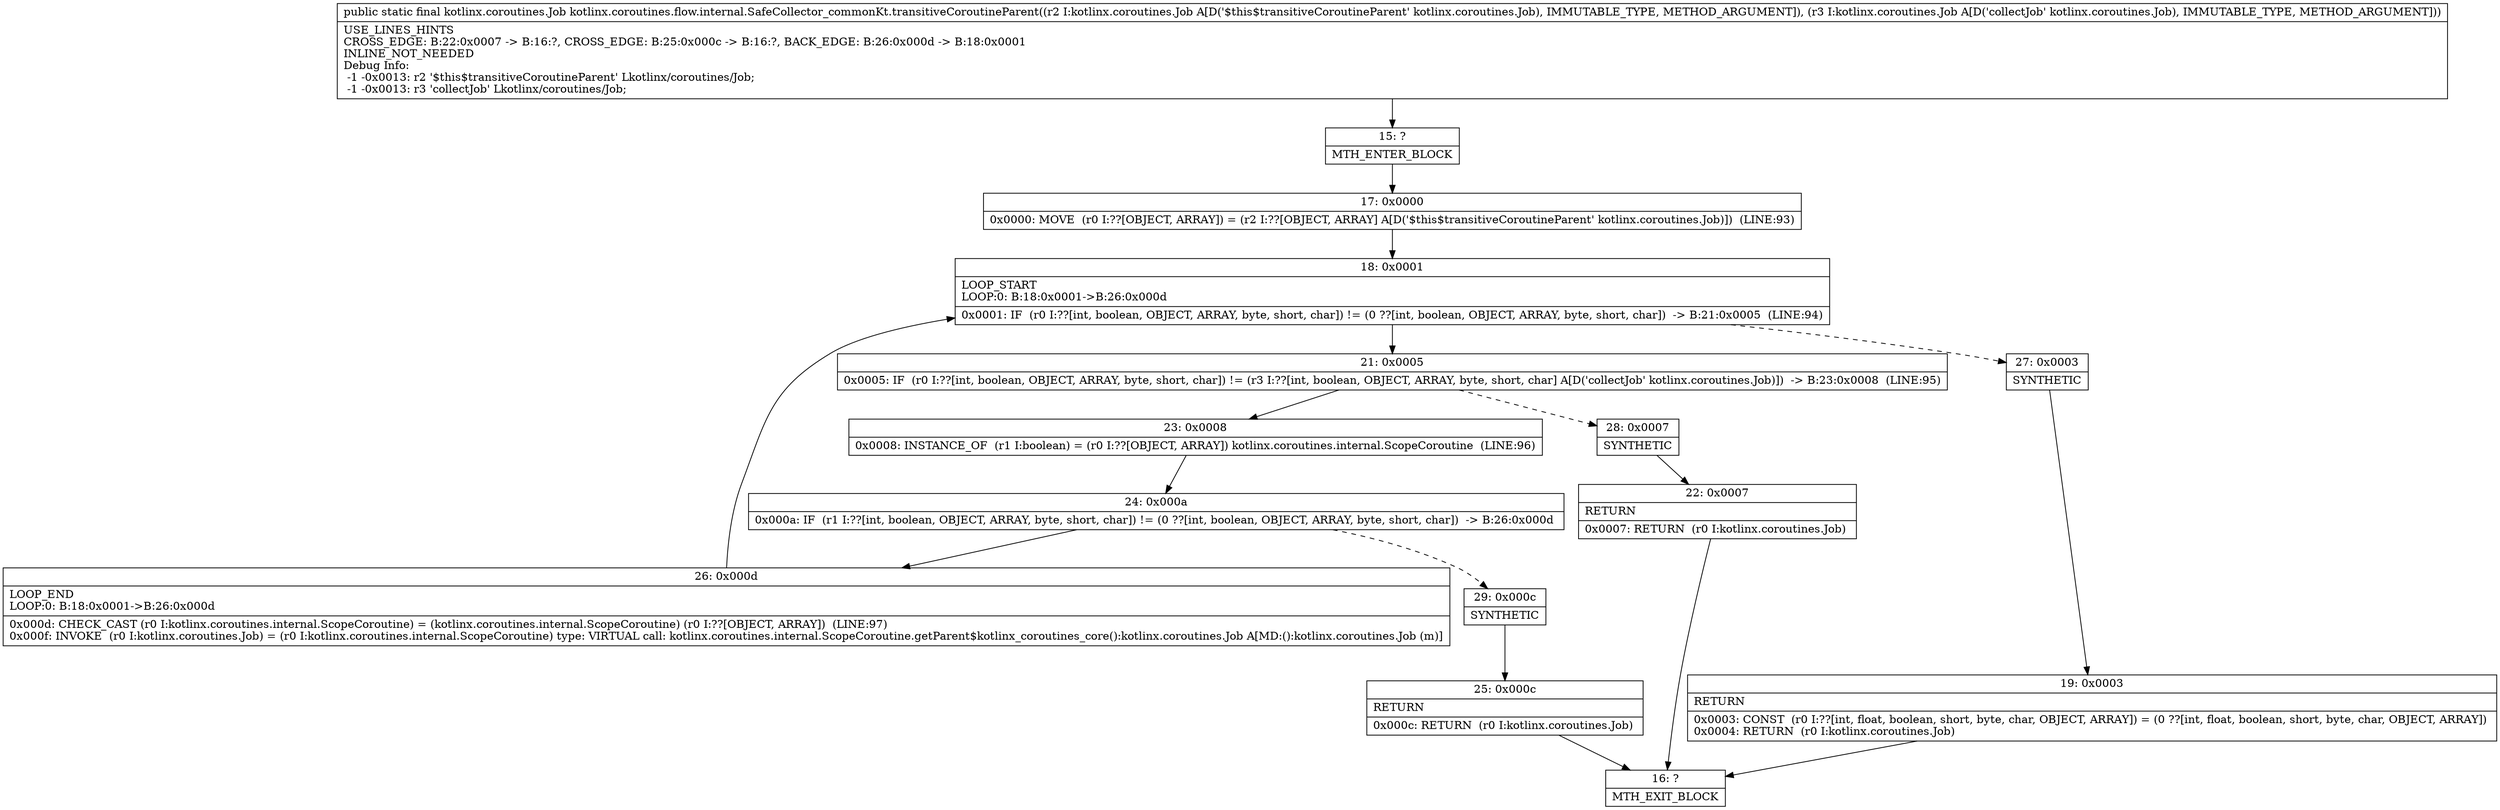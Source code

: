 digraph "CFG forkotlinx.coroutines.flow.internal.SafeCollector_commonKt.transitiveCoroutineParent(Lkotlinx\/coroutines\/Job;Lkotlinx\/coroutines\/Job;)Lkotlinx\/coroutines\/Job;" {
Node_15 [shape=record,label="{15\:\ ?|MTH_ENTER_BLOCK\l}"];
Node_17 [shape=record,label="{17\:\ 0x0000|0x0000: MOVE  (r0 I:??[OBJECT, ARRAY]) = (r2 I:??[OBJECT, ARRAY] A[D('$this$transitiveCoroutineParent' kotlinx.coroutines.Job)])  (LINE:93)\l}"];
Node_18 [shape=record,label="{18\:\ 0x0001|LOOP_START\lLOOP:0: B:18:0x0001\-\>B:26:0x000d\l|0x0001: IF  (r0 I:??[int, boolean, OBJECT, ARRAY, byte, short, char]) != (0 ??[int, boolean, OBJECT, ARRAY, byte, short, char])  \-\> B:21:0x0005  (LINE:94)\l}"];
Node_21 [shape=record,label="{21\:\ 0x0005|0x0005: IF  (r0 I:??[int, boolean, OBJECT, ARRAY, byte, short, char]) != (r3 I:??[int, boolean, OBJECT, ARRAY, byte, short, char] A[D('collectJob' kotlinx.coroutines.Job)])  \-\> B:23:0x0008  (LINE:95)\l}"];
Node_23 [shape=record,label="{23\:\ 0x0008|0x0008: INSTANCE_OF  (r1 I:boolean) = (r0 I:??[OBJECT, ARRAY]) kotlinx.coroutines.internal.ScopeCoroutine  (LINE:96)\l}"];
Node_24 [shape=record,label="{24\:\ 0x000a|0x000a: IF  (r1 I:??[int, boolean, OBJECT, ARRAY, byte, short, char]) != (0 ??[int, boolean, OBJECT, ARRAY, byte, short, char])  \-\> B:26:0x000d \l}"];
Node_26 [shape=record,label="{26\:\ 0x000d|LOOP_END\lLOOP:0: B:18:0x0001\-\>B:26:0x000d\l|0x000d: CHECK_CAST (r0 I:kotlinx.coroutines.internal.ScopeCoroutine) = (kotlinx.coroutines.internal.ScopeCoroutine) (r0 I:??[OBJECT, ARRAY])  (LINE:97)\l0x000f: INVOKE  (r0 I:kotlinx.coroutines.Job) = (r0 I:kotlinx.coroutines.internal.ScopeCoroutine) type: VIRTUAL call: kotlinx.coroutines.internal.ScopeCoroutine.getParent$kotlinx_coroutines_core():kotlinx.coroutines.Job A[MD:():kotlinx.coroutines.Job (m)]\l}"];
Node_29 [shape=record,label="{29\:\ 0x000c|SYNTHETIC\l}"];
Node_25 [shape=record,label="{25\:\ 0x000c|RETURN\l|0x000c: RETURN  (r0 I:kotlinx.coroutines.Job) \l}"];
Node_16 [shape=record,label="{16\:\ ?|MTH_EXIT_BLOCK\l}"];
Node_28 [shape=record,label="{28\:\ 0x0007|SYNTHETIC\l}"];
Node_22 [shape=record,label="{22\:\ 0x0007|RETURN\l|0x0007: RETURN  (r0 I:kotlinx.coroutines.Job) \l}"];
Node_27 [shape=record,label="{27\:\ 0x0003|SYNTHETIC\l}"];
Node_19 [shape=record,label="{19\:\ 0x0003|RETURN\l|0x0003: CONST  (r0 I:??[int, float, boolean, short, byte, char, OBJECT, ARRAY]) = (0 ??[int, float, boolean, short, byte, char, OBJECT, ARRAY]) \l0x0004: RETURN  (r0 I:kotlinx.coroutines.Job) \l}"];
MethodNode[shape=record,label="{public static final kotlinx.coroutines.Job kotlinx.coroutines.flow.internal.SafeCollector_commonKt.transitiveCoroutineParent((r2 I:kotlinx.coroutines.Job A[D('$this$transitiveCoroutineParent' kotlinx.coroutines.Job), IMMUTABLE_TYPE, METHOD_ARGUMENT]), (r3 I:kotlinx.coroutines.Job A[D('collectJob' kotlinx.coroutines.Job), IMMUTABLE_TYPE, METHOD_ARGUMENT]))  | USE_LINES_HINTS\lCROSS_EDGE: B:22:0x0007 \-\> B:16:?, CROSS_EDGE: B:25:0x000c \-\> B:16:?, BACK_EDGE: B:26:0x000d \-\> B:18:0x0001\lINLINE_NOT_NEEDED\lDebug Info:\l  \-1 \-0x0013: r2 '$this$transitiveCoroutineParent' Lkotlinx\/coroutines\/Job;\l  \-1 \-0x0013: r3 'collectJob' Lkotlinx\/coroutines\/Job;\l}"];
MethodNode -> Node_15;Node_15 -> Node_17;
Node_17 -> Node_18;
Node_18 -> Node_21;
Node_18 -> Node_27[style=dashed];
Node_21 -> Node_23;
Node_21 -> Node_28[style=dashed];
Node_23 -> Node_24;
Node_24 -> Node_26;
Node_24 -> Node_29[style=dashed];
Node_26 -> Node_18;
Node_29 -> Node_25;
Node_25 -> Node_16;
Node_28 -> Node_22;
Node_22 -> Node_16;
Node_27 -> Node_19;
Node_19 -> Node_16;
}

